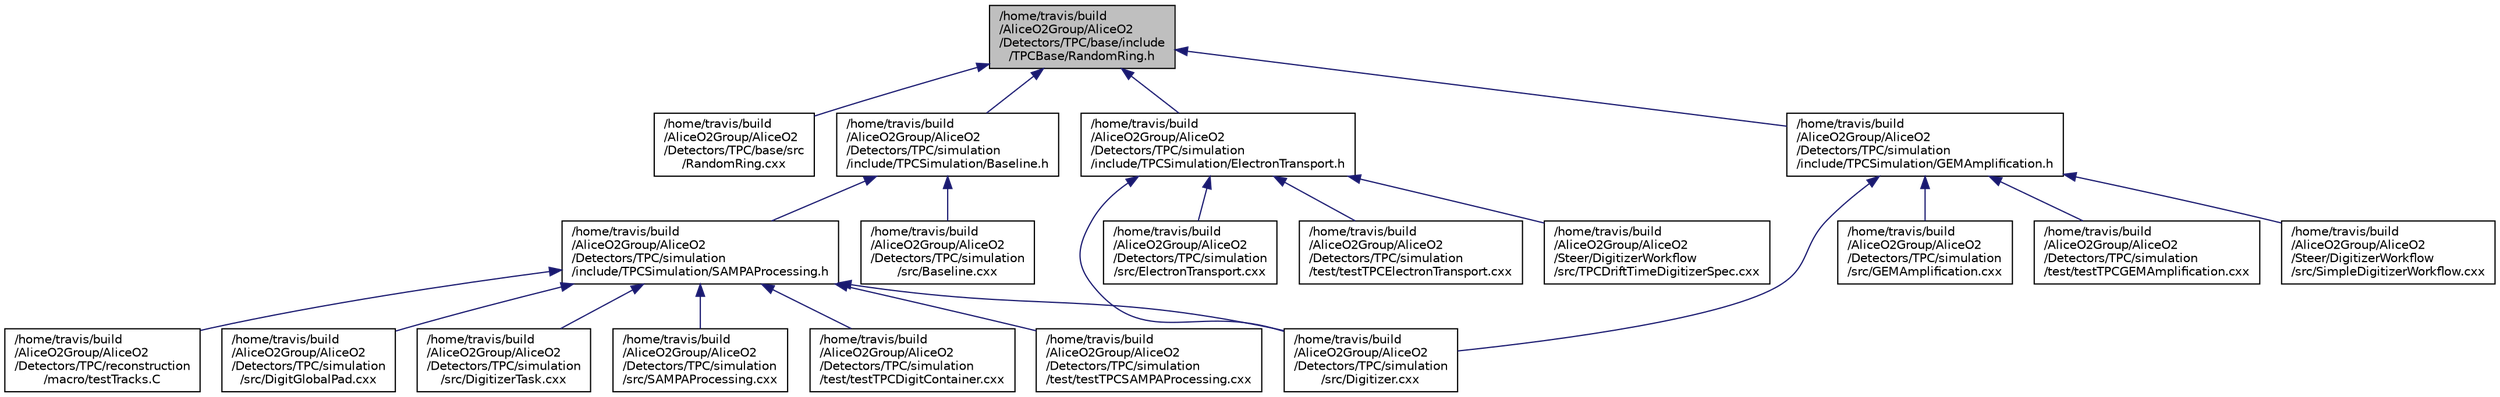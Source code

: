 digraph "/home/travis/build/AliceO2Group/AliceO2/Detectors/TPC/base/include/TPCBase/RandomRing.h"
{
 // INTERACTIVE_SVG=YES
  bgcolor="transparent";
  edge [fontname="Helvetica",fontsize="10",labelfontname="Helvetica",labelfontsize="10"];
  node [fontname="Helvetica",fontsize="10",shape=record];
  Node1 [label="/home/travis/build\l/AliceO2Group/AliceO2\l/Detectors/TPC/base/include\l/TPCBase/RandomRing.h",height=0.2,width=0.4,color="black", fillcolor="grey75", style="filled" fontcolor="black"];
  Node1 -> Node2 [dir="back",color="midnightblue",fontsize="10",style="solid",fontname="Helvetica"];
  Node2 [label="/home/travis/build\l/AliceO2Group/AliceO2\l/Detectors/TPC/base/src\l/RandomRing.cxx",height=0.2,width=0.4,color="black",URL="$df/d05/RandomRing_8cxx.html"];
  Node1 -> Node3 [dir="back",color="midnightblue",fontsize="10",style="solid",fontname="Helvetica"];
  Node3 [label="/home/travis/build\l/AliceO2Group/AliceO2\l/Detectors/TPC/simulation\l/include/TPCSimulation/Baseline.h",height=0.2,width=0.4,color="black",URL="$dd/d94/Baseline_8h.html"];
  Node3 -> Node4 [dir="back",color="midnightblue",fontsize="10",style="solid",fontname="Helvetica"];
  Node4 [label="/home/travis/build\l/AliceO2Group/AliceO2\l/Detectors/TPC/simulation\l/include/TPCSimulation/SAMPAProcessing.h",height=0.2,width=0.4,color="black",URL="$d0/d45/SAMPAProcessing_8h.html",tooltip="Definition of the SAMPA response. "];
  Node4 -> Node5 [dir="back",color="midnightblue",fontsize="10",style="solid",fontname="Helvetica"];
  Node5 [label="/home/travis/build\l/AliceO2Group/AliceO2\l/Detectors/TPC/reconstruction\l/macro/testTracks.C",height=0.2,width=0.4,color="black",URL="$db/d60/testTracks_8C.html"];
  Node4 -> Node6 [dir="back",color="midnightblue",fontsize="10",style="solid",fontname="Helvetica"];
  Node6 [label="/home/travis/build\l/AliceO2Group/AliceO2\l/Detectors/TPC/simulation\l/src/DigitGlobalPad.cxx",height=0.2,width=0.4,color="black",URL="$d1/ddd/DigitGlobalPad_8cxx.html",tooltip="Implementation of the Pad container. "];
  Node4 -> Node7 [dir="back",color="midnightblue",fontsize="10",style="solid",fontname="Helvetica"];
  Node7 [label="/home/travis/build\l/AliceO2Group/AliceO2\l/Detectors/TPC/simulation\l/src/Digitizer.cxx",height=0.2,width=0.4,color="black",URL="$d7/d0a/TPC_2simulation_2src_2Digitizer_8cxx.html"];
  Node4 -> Node8 [dir="back",color="midnightblue",fontsize="10",style="solid",fontname="Helvetica"];
  Node8 [label="/home/travis/build\l/AliceO2Group/AliceO2\l/Detectors/TPC/simulation\l/src/DigitizerTask.cxx",height=0.2,width=0.4,color="black",URL="$df/d46/TPC_2simulation_2src_2DigitizerTask_8cxx.html"];
  Node4 -> Node9 [dir="back",color="midnightblue",fontsize="10",style="solid",fontname="Helvetica"];
  Node9 [label="/home/travis/build\l/AliceO2Group/AliceO2\l/Detectors/TPC/simulation\l/src/SAMPAProcessing.cxx",height=0.2,width=0.4,color="black",URL="$d1/dd8/SAMPAProcessing_8cxx.html",tooltip="Implementation of the SAMPA response. "];
  Node4 -> Node10 [dir="back",color="midnightblue",fontsize="10",style="solid",fontname="Helvetica"];
  Node10 [label="/home/travis/build\l/AliceO2Group/AliceO2\l/Detectors/TPC/simulation\l/test/testTPCDigitContainer.cxx",height=0.2,width=0.4,color="black",URL="$dd/d5e/testTPCDigitContainer_8cxx.html",tooltip="This task tests the DigitContainer of the TPC digitization. "];
  Node4 -> Node11 [dir="back",color="midnightblue",fontsize="10",style="solid",fontname="Helvetica"];
  Node11 [label="/home/travis/build\l/AliceO2Group/AliceO2\l/Detectors/TPC/simulation\l/test/testTPCSAMPAProcessing.cxx",height=0.2,width=0.4,color="black",URL="$d0/d5c/testTPCSAMPAProcessing_8cxx.html"];
  Node3 -> Node12 [dir="back",color="midnightblue",fontsize="10",style="solid",fontname="Helvetica"];
  Node12 [label="/home/travis/build\l/AliceO2Group/AliceO2\l/Detectors/TPC/simulation\l/src/Baseline.cxx",height=0.2,width=0.4,color="black",URL="$df/d3d/Baseline_8cxx.html"];
  Node1 -> Node13 [dir="back",color="midnightblue",fontsize="10",style="solid",fontname="Helvetica"];
  Node13 [label="/home/travis/build\l/AliceO2Group/AliceO2\l/Detectors/TPC/simulation\l/include/TPCSimulation/ElectronTransport.h",height=0.2,width=0.4,color="black",URL="$d2/da8/ElectronTransport_8h.html",tooltip="Definition of the electron transport. "];
  Node13 -> Node7 [dir="back",color="midnightblue",fontsize="10",style="solid",fontname="Helvetica"];
  Node13 -> Node14 [dir="back",color="midnightblue",fontsize="10",style="solid",fontname="Helvetica"];
  Node14 [label="/home/travis/build\l/AliceO2Group/AliceO2\l/Detectors/TPC/simulation\l/src/ElectronTransport.cxx",height=0.2,width=0.4,color="black",URL="$d1/d98/ElectronTransport_8cxx.html",tooltip="Implementation of the electron transport. "];
  Node13 -> Node15 [dir="back",color="midnightblue",fontsize="10",style="solid",fontname="Helvetica"];
  Node15 [label="/home/travis/build\l/AliceO2Group/AliceO2\l/Detectors/TPC/simulation\l/test/testTPCElectronTransport.cxx",height=0.2,width=0.4,color="black",URL="$d4/d82/testTPCElectronTransport_8cxx.html",tooltip="This task tests the ElectronTransport module of the TPC digitization. "];
  Node13 -> Node16 [dir="back",color="midnightblue",fontsize="10",style="solid",fontname="Helvetica"];
  Node16 [label="/home/travis/build\l/AliceO2Group/AliceO2\l/Steer/DigitizerWorkflow\l/src/TPCDriftTimeDigitizerSpec.cxx",height=0.2,width=0.4,color="black",URL="$db/df6/TPCDriftTimeDigitizerSpec_8cxx.html"];
  Node1 -> Node17 [dir="back",color="midnightblue",fontsize="10",style="solid",fontname="Helvetica"];
  Node17 [label="/home/travis/build\l/AliceO2Group/AliceO2\l/Detectors/TPC/simulation\l/include/TPCSimulation/GEMAmplification.h",height=0.2,width=0.4,color="black",URL="$d9/d79/GEMAmplification_8h.html",tooltip="Definition of the GEM amplification. "];
  Node17 -> Node7 [dir="back",color="midnightblue",fontsize="10",style="solid",fontname="Helvetica"];
  Node17 -> Node18 [dir="back",color="midnightblue",fontsize="10",style="solid",fontname="Helvetica"];
  Node18 [label="/home/travis/build\l/AliceO2Group/AliceO2\l/Detectors/TPC/simulation\l/src/GEMAmplification.cxx",height=0.2,width=0.4,color="black",URL="$db/d6c/GEMAmplification_8cxx.html",tooltip="Implementation of the GEM amplification. "];
  Node17 -> Node19 [dir="back",color="midnightblue",fontsize="10",style="solid",fontname="Helvetica"];
  Node19 [label="/home/travis/build\l/AliceO2Group/AliceO2\l/Detectors/TPC/simulation\l/test/testTPCGEMAmplification.cxx",height=0.2,width=0.4,color="black",URL="$d5/d97/testTPCGEMAmplification_8cxx.html"];
  Node17 -> Node20 [dir="back",color="midnightblue",fontsize="10",style="solid",fontname="Helvetica"];
  Node20 [label="/home/travis/build\l/AliceO2Group/AliceO2\l/Steer/DigitizerWorkflow\l/src/SimpleDigitizerWorkflow.cxx",height=0.2,width=0.4,color="black",URL="$d2/dd7/SimpleDigitizerWorkflow_8cxx.html"];
}
